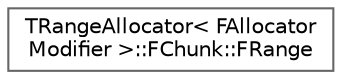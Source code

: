 digraph "Graphical Class Hierarchy"
{
 // INTERACTIVE_SVG=YES
 // LATEX_PDF_SIZE
  bgcolor="transparent";
  edge [fontname=Helvetica,fontsize=10,labelfontname=Helvetica,labelfontsize=10];
  node [fontname=Helvetica,fontsize=10,shape=box,height=0.2,width=0.4];
  rankdir="LR";
  Node0 [id="Node000000",label="TRangeAllocator\< FAllocator\lModifier \>::FChunk::FRange",height=0.2,width=0.4,color="grey40", fillcolor="white", style="filled",URL="$db/d0c/structTRangeAllocator_1_1FChunk_1_1FRange.html",tooltip=" "];
}
